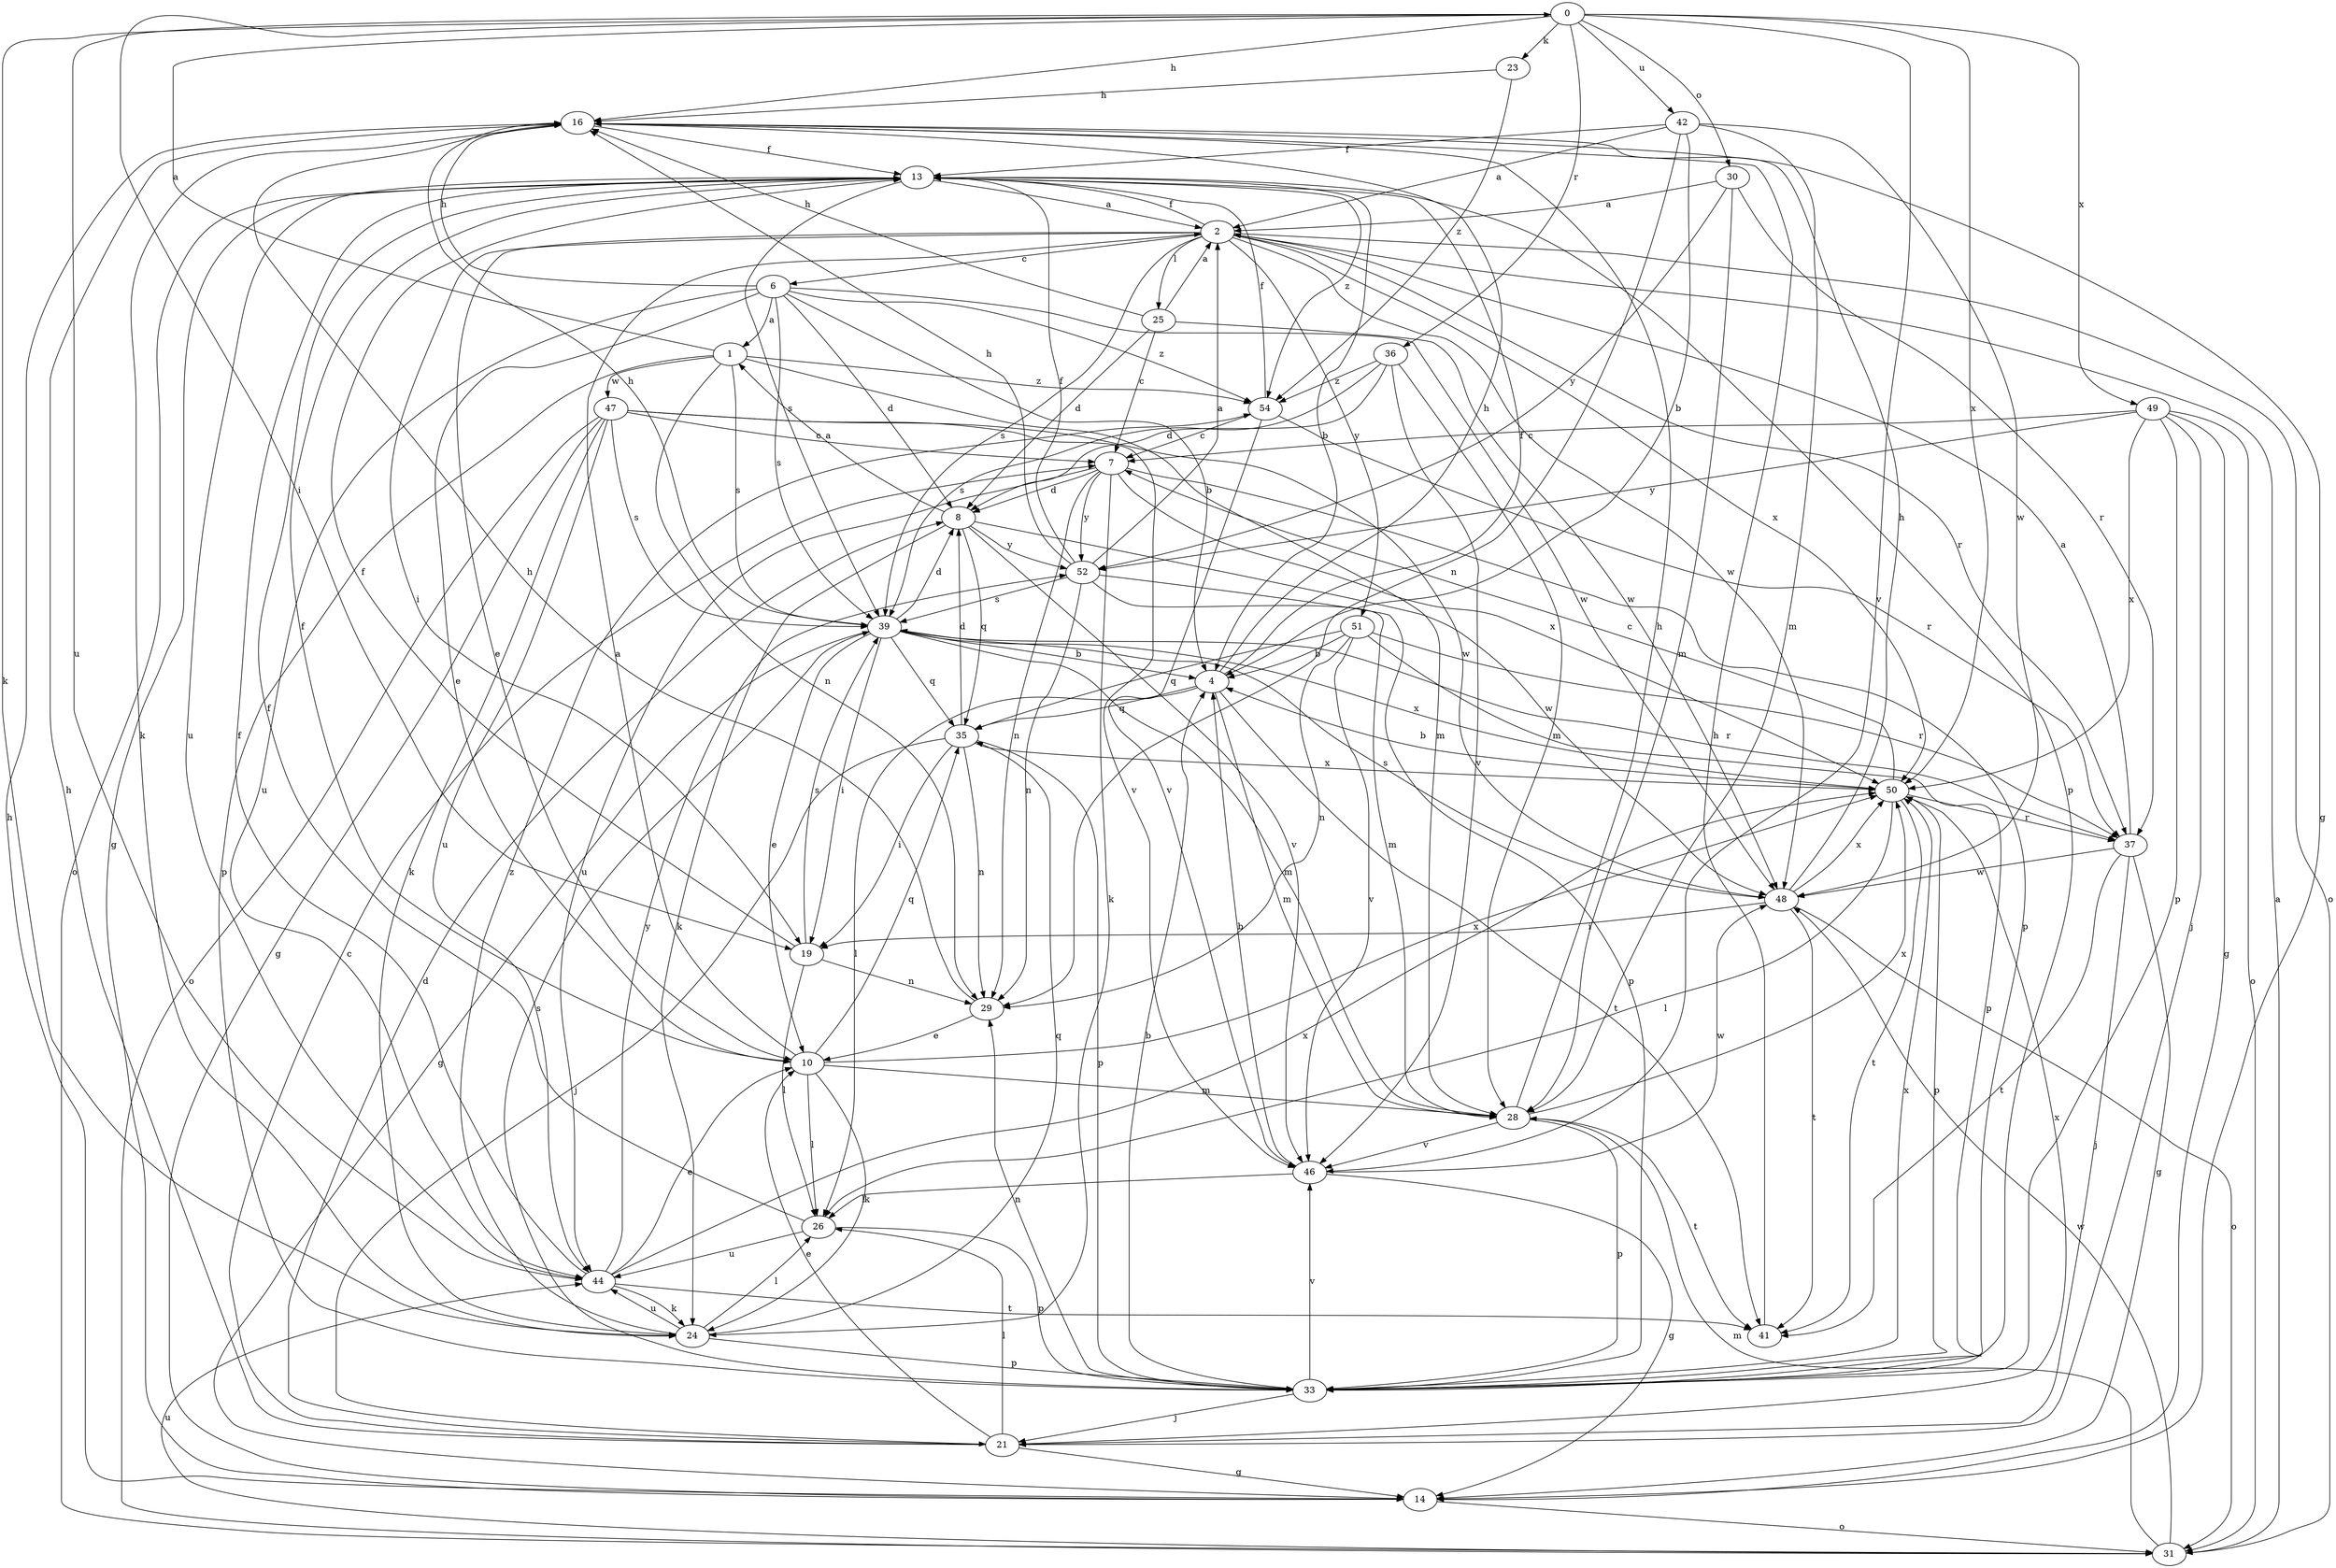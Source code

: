 strict digraph  {
0;
1;
2;
4;
6;
7;
8;
10;
13;
14;
16;
19;
21;
23;
24;
25;
26;
28;
29;
30;
31;
33;
35;
36;
37;
39;
41;
42;
44;
46;
47;
48;
49;
50;
51;
52;
54;
0 -> 16  [label=h];
0 -> 19  [label=i];
0 -> 23  [label=k];
0 -> 24  [label=k];
0 -> 30  [label=o];
0 -> 36  [label=r];
0 -> 42  [label=u];
0 -> 44  [label=u];
0 -> 46  [label=v];
0 -> 49  [label=x];
0 -> 50  [label=x];
1 -> 0  [label=a];
1 -> 28  [label=m];
1 -> 29  [label=n];
1 -> 33  [label=p];
1 -> 39  [label=s];
1 -> 47  [label=w];
1 -> 54  [label=z];
2 -> 6  [label=c];
2 -> 10  [label=e];
2 -> 13  [label=f];
2 -> 19  [label=i];
2 -> 25  [label=l];
2 -> 31  [label=o];
2 -> 37  [label=r];
2 -> 39  [label=s];
2 -> 48  [label=w];
2 -> 50  [label=x];
2 -> 51  [label=y];
4 -> 13  [label=f];
4 -> 16  [label=h];
4 -> 26  [label=l];
4 -> 28  [label=m];
4 -> 35  [label=q];
4 -> 41  [label=t];
6 -> 1  [label=a];
6 -> 4  [label=b];
6 -> 8  [label=d];
6 -> 10  [label=e];
6 -> 16  [label=h];
6 -> 39  [label=s];
6 -> 44  [label=u];
6 -> 48  [label=w];
6 -> 54  [label=z];
7 -> 8  [label=d];
7 -> 24  [label=k];
7 -> 29  [label=n];
7 -> 33  [label=p];
7 -> 44  [label=u];
7 -> 50  [label=x];
7 -> 52  [label=y];
8 -> 1  [label=a];
8 -> 24  [label=k];
8 -> 35  [label=q];
8 -> 46  [label=v];
8 -> 48  [label=w];
8 -> 52  [label=y];
10 -> 2  [label=a];
10 -> 13  [label=f];
10 -> 24  [label=k];
10 -> 26  [label=l];
10 -> 28  [label=m];
10 -> 35  [label=q];
10 -> 50  [label=x];
13 -> 2  [label=a];
13 -> 4  [label=b];
13 -> 14  [label=g];
13 -> 31  [label=o];
13 -> 33  [label=p];
13 -> 39  [label=s];
13 -> 44  [label=u];
13 -> 54  [label=z];
14 -> 16  [label=h];
14 -> 31  [label=o];
16 -> 13  [label=f];
16 -> 14  [label=g];
16 -> 24  [label=k];
19 -> 13  [label=f];
19 -> 26  [label=l];
19 -> 29  [label=n];
19 -> 39  [label=s];
21 -> 7  [label=c];
21 -> 8  [label=d];
21 -> 10  [label=e];
21 -> 14  [label=g];
21 -> 16  [label=h];
21 -> 26  [label=l];
21 -> 50  [label=x];
23 -> 16  [label=h];
23 -> 54  [label=z];
24 -> 26  [label=l];
24 -> 33  [label=p];
24 -> 35  [label=q];
24 -> 44  [label=u];
24 -> 54  [label=z];
25 -> 2  [label=a];
25 -> 7  [label=c];
25 -> 8  [label=d];
25 -> 16  [label=h];
25 -> 48  [label=w];
26 -> 13  [label=f];
26 -> 33  [label=p];
26 -> 44  [label=u];
28 -> 16  [label=h];
28 -> 33  [label=p];
28 -> 41  [label=t];
28 -> 46  [label=v];
28 -> 50  [label=x];
29 -> 10  [label=e];
29 -> 16  [label=h];
30 -> 2  [label=a];
30 -> 28  [label=m];
30 -> 37  [label=r];
30 -> 52  [label=y];
31 -> 2  [label=a];
31 -> 28  [label=m];
31 -> 44  [label=u];
31 -> 48  [label=w];
33 -> 4  [label=b];
33 -> 21  [label=j];
33 -> 29  [label=n];
33 -> 39  [label=s];
33 -> 46  [label=v];
33 -> 50  [label=x];
35 -> 8  [label=d];
35 -> 19  [label=i];
35 -> 21  [label=j];
35 -> 29  [label=n];
35 -> 33  [label=p];
35 -> 50  [label=x];
36 -> 8  [label=d];
36 -> 28  [label=m];
36 -> 39  [label=s];
36 -> 46  [label=v];
36 -> 54  [label=z];
37 -> 2  [label=a];
37 -> 14  [label=g];
37 -> 21  [label=j];
37 -> 41  [label=t];
37 -> 48  [label=w];
39 -> 4  [label=b];
39 -> 8  [label=d];
39 -> 10  [label=e];
39 -> 14  [label=g];
39 -> 16  [label=h];
39 -> 19  [label=i];
39 -> 28  [label=m];
39 -> 35  [label=q];
39 -> 37  [label=r];
39 -> 50  [label=x];
41 -> 16  [label=h];
42 -> 2  [label=a];
42 -> 4  [label=b];
42 -> 13  [label=f];
42 -> 28  [label=m];
42 -> 29  [label=n];
42 -> 48  [label=w];
44 -> 10  [label=e];
44 -> 13  [label=f];
44 -> 24  [label=k];
44 -> 41  [label=t];
44 -> 50  [label=x];
44 -> 52  [label=y];
46 -> 4  [label=b];
46 -> 14  [label=g];
46 -> 26  [label=l];
46 -> 48  [label=w];
47 -> 7  [label=c];
47 -> 14  [label=g];
47 -> 24  [label=k];
47 -> 31  [label=o];
47 -> 39  [label=s];
47 -> 44  [label=u];
47 -> 46  [label=v];
47 -> 48  [label=w];
48 -> 16  [label=h];
48 -> 19  [label=i];
48 -> 31  [label=o];
48 -> 39  [label=s];
48 -> 41  [label=t];
48 -> 50  [label=x];
49 -> 7  [label=c];
49 -> 14  [label=g];
49 -> 21  [label=j];
49 -> 31  [label=o];
49 -> 33  [label=p];
49 -> 50  [label=x];
49 -> 52  [label=y];
50 -> 4  [label=b];
50 -> 7  [label=c];
50 -> 26  [label=l];
50 -> 33  [label=p];
50 -> 37  [label=r];
50 -> 41  [label=t];
51 -> 4  [label=b];
51 -> 29  [label=n];
51 -> 33  [label=p];
51 -> 35  [label=q];
51 -> 37  [label=r];
51 -> 46  [label=v];
52 -> 2  [label=a];
52 -> 13  [label=f];
52 -> 16  [label=h];
52 -> 28  [label=m];
52 -> 29  [label=n];
52 -> 33  [label=p];
52 -> 39  [label=s];
54 -> 7  [label=c];
54 -> 13  [label=f];
54 -> 37  [label=r];
54 -> 46  [label=v];
}
